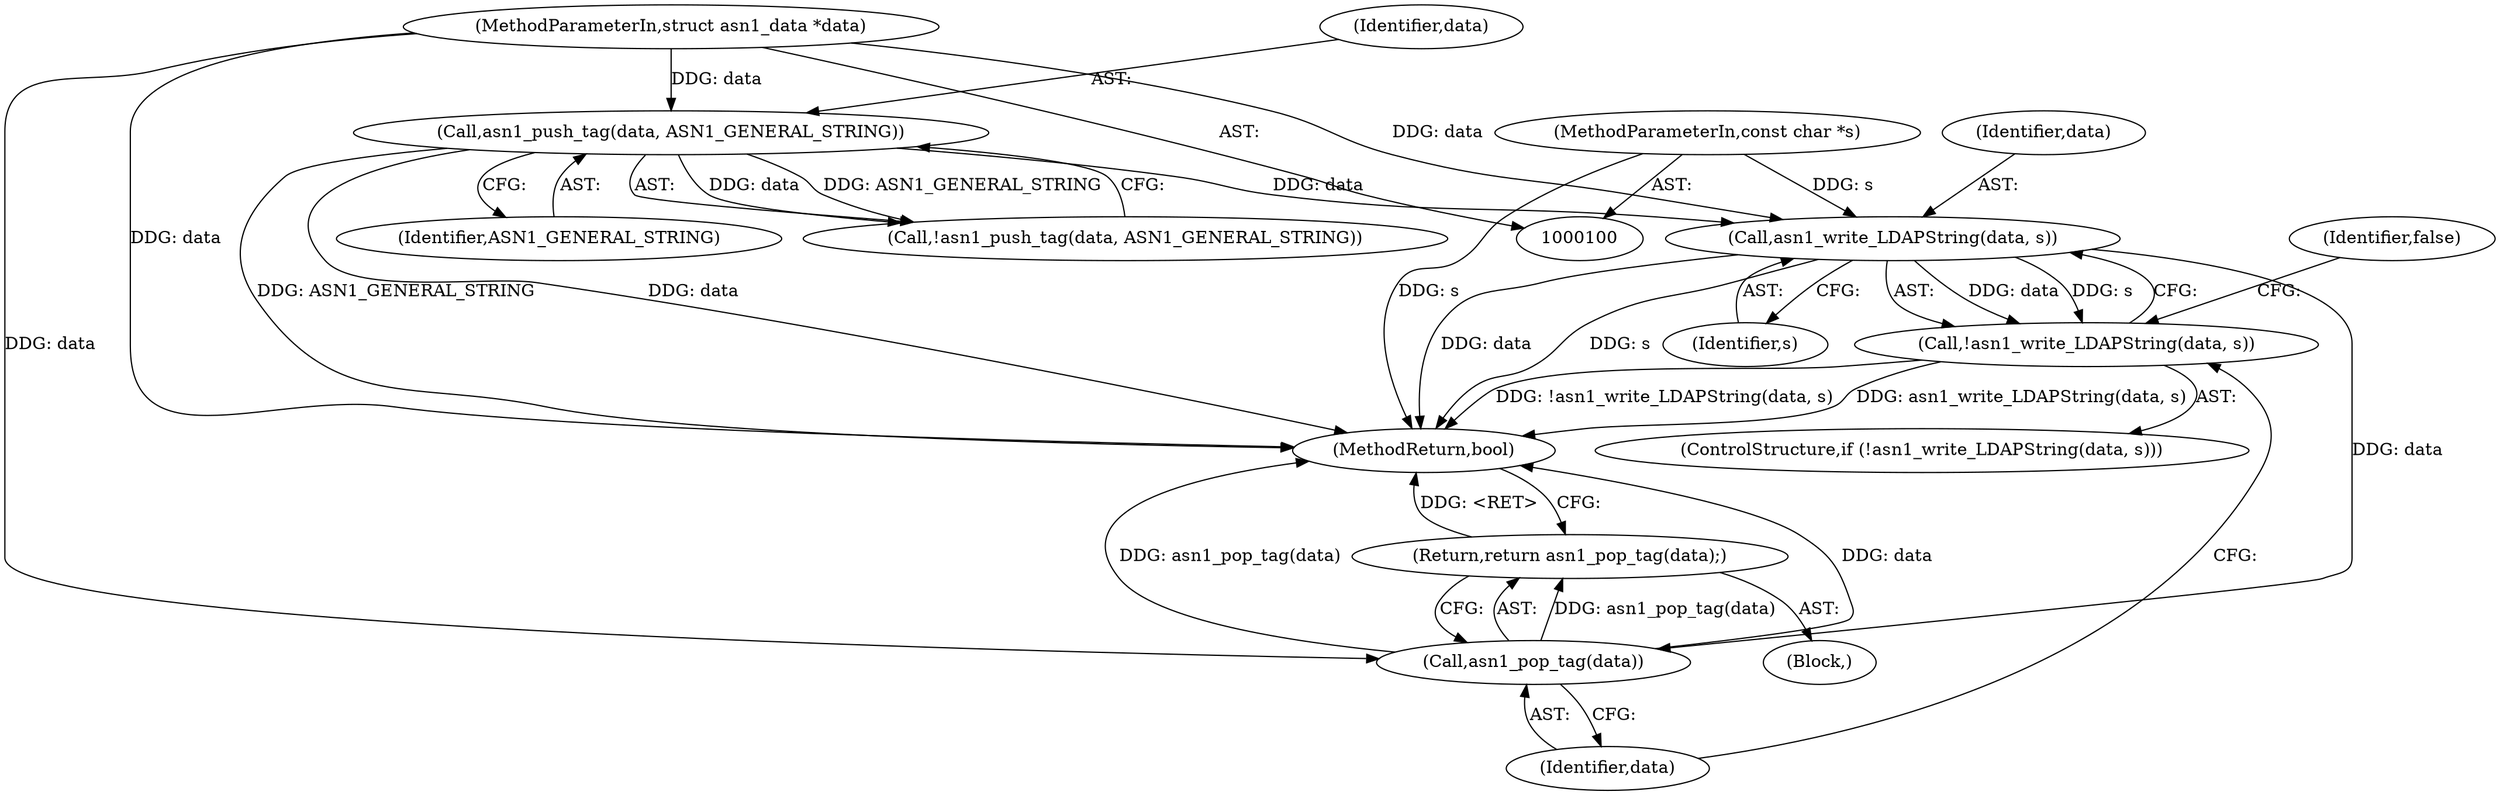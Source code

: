 digraph "0_samba_9d989c9dd7a5b92d0c5d65287935471b83b6e884_5@API" {
"1000113" [label="(Call,asn1_write_LDAPString(data, s))"];
"1000106" [label="(Call,asn1_push_tag(data, ASN1_GENERAL_STRING))"];
"1000101" [label="(MethodParameterIn,struct asn1_data *data)"];
"1000102" [label="(MethodParameterIn,const char *s)"];
"1000112" [label="(Call,!asn1_write_LDAPString(data, s))"];
"1000119" [label="(Call,asn1_pop_tag(data))"];
"1000118" [label="(Return,return asn1_pop_tag(data);)"];
"1000108" [label="(Identifier,ASN1_GENERAL_STRING)"];
"1000107" [label="(Identifier,data)"];
"1000120" [label="(Identifier,data)"];
"1000115" [label="(Identifier,s)"];
"1000112" [label="(Call,!asn1_write_LDAPString(data, s))"];
"1000111" [label="(ControlStructure,if (!asn1_write_LDAPString(data, s)))"];
"1000119" [label="(Call,asn1_pop_tag(data))"];
"1000117" [label="(Identifier,false)"];
"1000103" [label="(Block,)"];
"1000102" [label="(MethodParameterIn,const char *s)"];
"1000113" [label="(Call,asn1_write_LDAPString(data, s))"];
"1000118" [label="(Return,return asn1_pop_tag(data);)"];
"1000106" [label="(Call,asn1_push_tag(data, ASN1_GENERAL_STRING))"];
"1000101" [label="(MethodParameterIn,struct asn1_data *data)"];
"1000105" [label="(Call,!asn1_push_tag(data, ASN1_GENERAL_STRING))"];
"1000121" [label="(MethodReturn,bool)"];
"1000114" [label="(Identifier,data)"];
"1000113" -> "1000112"  [label="AST: "];
"1000113" -> "1000115"  [label="CFG: "];
"1000114" -> "1000113"  [label="AST: "];
"1000115" -> "1000113"  [label="AST: "];
"1000112" -> "1000113"  [label="CFG: "];
"1000113" -> "1000121"  [label="DDG: data"];
"1000113" -> "1000121"  [label="DDG: s"];
"1000113" -> "1000112"  [label="DDG: data"];
"1000113" -> "1000112"  [label="DDG: s"];
"1000106" -> "1000113"  [label="DDG: data"];
"1000101" -> "1000113"  [label="DDG: data"];
"1000102" -> "1000113"  [label="DDG: s"];
"1000113" -> "1000119"  [label="DDG: data"];
"1000106" -> "1000105"  [label="AST: "];
"1000106" -> "1000108"  [label="CFG: "];
"1000107" -> "1000106"  [label="AST: "];
"1000108" -> "1000106"  [label="AST: "];
"1000105" -> "1000106"  [label="CFG: "];
"1000106" -> "1000121"  [label="DDG: ASN1_GENERAL_STRING"];
"1000106" -> "1000121"  [label="DDG: data"];
"1000106" -> "1000105"  [label="DDG: data"];
"1000106" -> "1000105"  [label="DDG: ASN1_GENERAL_STRING"];
"1000101" -> "1000106"  [label="DDG: data"];
"1000101" -> "1000100"  [label="AST: "];
"1000101" -> "1000121"  [label="DDG: data"];
"1000101" -> "1000119"  [label="DDG: data"];
"1000102" -> "1000100"  [label="AST: "];
"1000102" -> "1000121"  [label="DDG: s"];
"1000112" -> "1000111"  [label="AST: "];
"1000117" -> "1000112"  [label="CFG: "];
"1000120" -> "1000112"  [label="CFG: "];
"1000112" -> "1000121"  [label="DDG: !asn1_write_LDAPString(data, s)"];
"1000112" -> "1000121"  [label="DDG: asn1_write_LDAPString(data, s)"];
"1000119" -> "1000118"  [label="AST: "];
"1000119" -> "1000120"  [label="CFG: "];
"1000120" -> "1000119"  [label="AST: "];
"1000118" -> "1000119"  [label="CFG: "];
"1000119" -> "1000121"  [label="DDG: asn1_pop_tag(data)"];
"1000119" -> "1000121"  [label="DDG: data"];
"1000119" -> "1000118"  [label="DDG: asn1_pop_tag(data)"];
"1000118" -> "1000103"  [label="AST: "];
"1000121" -> "1000118"  [label="CFG: "];
"1000118" -> "1000121"  [label="DDG: <RET>"];
}
